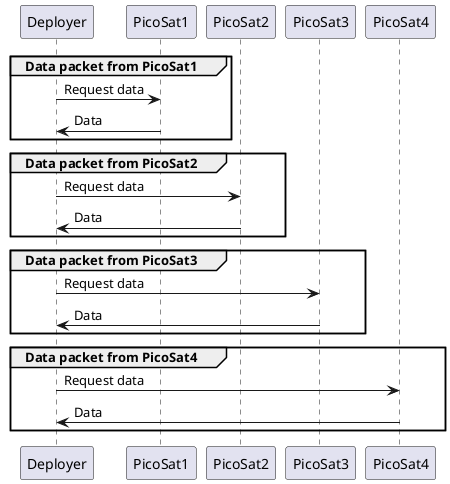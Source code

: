 @startuml nominalPacket

Participant Deployer as d
Participant PicoSat1 as p1
Participant PicoSat2 as p2
Participant PicoSat3 as p3
Participant PicoSat4 as p4

group Data packet from PicoSat1
    d -> p1: Request data
    p1 -> d: Data
end

group Data packet from PicoSat2
    d -> p2: Request data
    p2 -> d: Data
end

group Data packet from PicoSat3
    d -> p3: Request data
    p3 -> d: Data
end

group Data packet from PicoSat4
    d -> p4: Request data
    p4 -> d: Data
end

@enduml